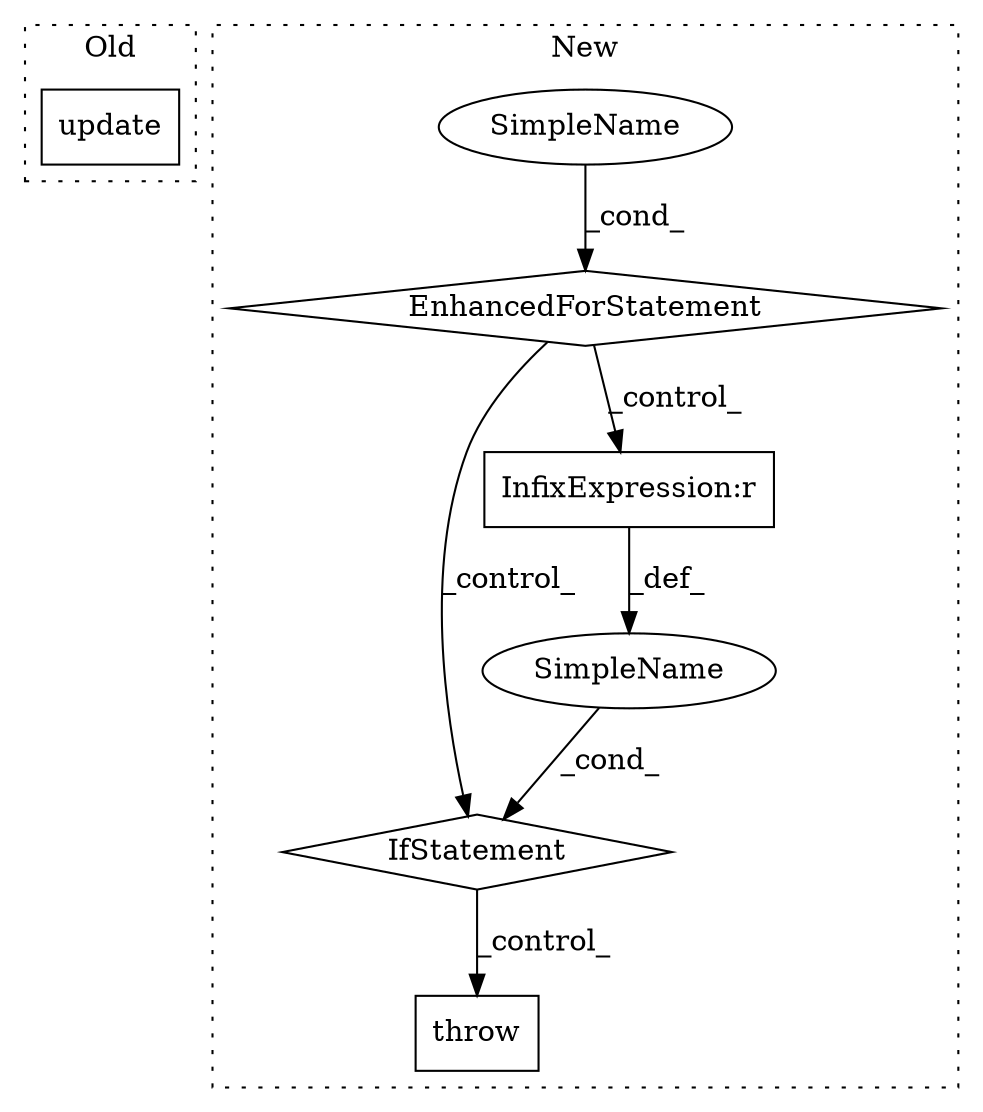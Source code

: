 digraph G {
subgraph cluster0 {
1 [label="update" a="32" s="3274,3285" l="7,1" shape="box"];
label = "Old";
style="dotted";
}
subgraph cluster1 {
2 [label="throw" a="53" s="3734" l="6" shape="box"];
3 [label="EnhancedForStatement" a="70" s="3311,3398" l="53,2" shape="diamond"];
4 [label="IfStatement" a="25" s="3522,3541" l="4,2" shape="diamond"];
5 [label="SimpleName" a="42" s="" l="" shape="ellipse"];
6 [label="SimpleName" a="42" s="3368" l="1" shape="ellipse"];
7 [label="InfixExpression:r" a="27" s="3534" l="4" shape="box"];
label = "New";
style="dotted";
}
3 -> 7 [label="_control_"];
3 -> 4 [label="_control_"];
4 -> 2 [label="_control_"];
5 -> 4 [label="_cond_"];
6 -> 3 [label="_cond_"];
7 -> 5 [label="_def_"];
}